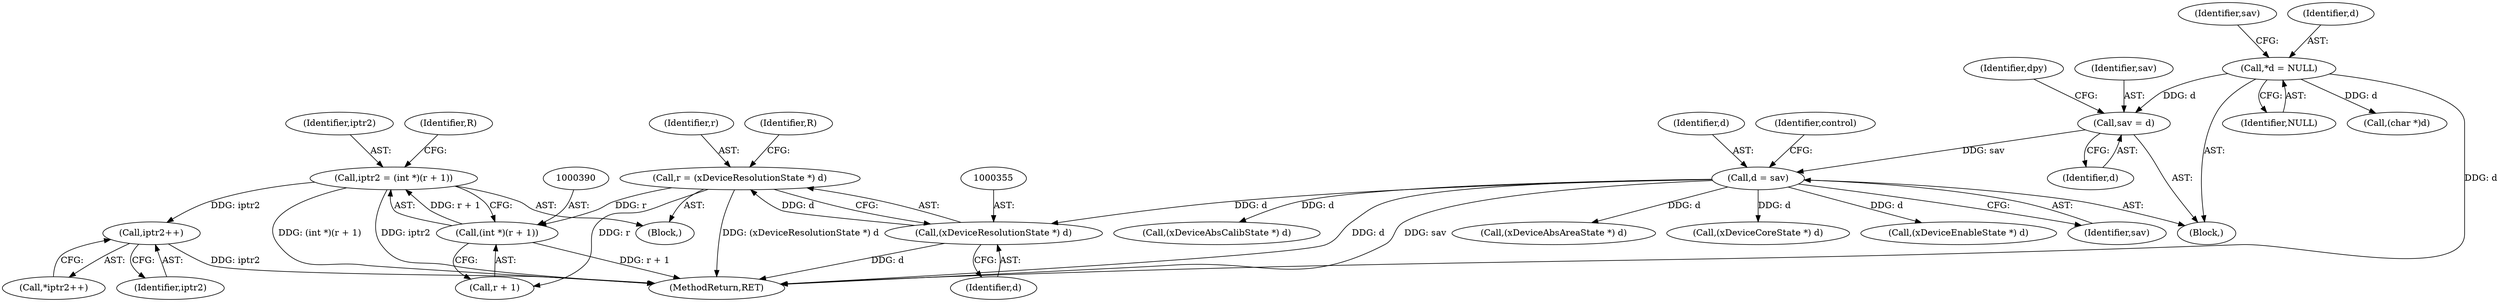digraph "0_libXi_19a9cd607de73947fcfb104682f203ffe4e1f4e5_0@pointer" {
"1000437" [label="(Call,iptr2++)"];
"1000387" [label="(Call,iptr2 = (int *)(r + 1))"];
"1000389" [label="(Call,(int *)(r + 1))"];
"1000352" [label="(Call,r = (xDeviceResolutionState *) d)"];
"1000354" [label="(Call,(xDeviceResolutionState *) d)"];
"1000339" [label="(Call,d = sav)"];
"1000221" [label="(Call,sav = d)"];
"1000115" [label="(Call,*d = NULL)"];
"1000438" [label="(Identifier,iptr2)"];
"1000340" [label="(Identifier,d)"];
"1000387" [label="(Call,iptr2 = (int *)(r + 1))"];
"1000117" [label="(Identifier,NULL)"];
"1000527" [label="(Call,(xDeviceAbsAreaState *) d)"];
"1000346" [label="(Block,)"];
"1000120" [label="(Identifier,sav)"];
"1000226" [label="(Call,(char *)d)"];
"1000225" [label="(Identifier,dpy)"];
"1000389" [label="(Call,(int *)(r + 1))"];
"1000354" [label="(Call,(xDeviceResolutionState *) d)"];
"1000353" [label="(Identifier,r)"];
"1000437" [label="(Call,iptr2++)"];
"1000595" [label="(Call,(xDeviceCoreState *) d)"];
"1000358" [label="(Identifier,R)"];
"1000635" [label="(Call,(xDeviceEnableState *) d)"];
"1000388" [label="(Identifier,iptr2)"];
"1000116" [label="(Identifier,d)"];
"1000436" [label="(Call,*iptr2++)"];
"1000352" [label="(Call,r = (xDeviceResolutionState *) d)"];
"1000396" [label="(Identifier,R)"];
"1000356" [label="(Identifier,d)"];
"1000222" [label="(Identifier,sav)"];
"1000221" [label="(Call,sav = d)"];
"1000341" [label="(Identifier,sav)"];
"1000115" [label="(Call,*d = NULL)"];
"1000343" [label="(Identifier,control)"];
"1000445" [label="(Call,(xDeviceAbsCalibState *) d)"];
"1000105" [label="(Block,)"];
"1000665" [label="(MethodReturn,RET)"];
"1000223" [label="(Identifier,d)"];
"1000391" [label="(Call,r + 1)"];
"1000339" [label="(Call,d = sav)"];
"1000437" -> "1000436"  [label="AST: "];
"1000437" -> "1000438"  [label="CFG: "];
"1000438" -> "1000437"  [label="AST: "];
"1000436" -> "1000437"  [label="CFG: "];
"1000437" -> "1000665"  [label="DDG: iptr2"];
"1000387" -> "1000437"  [label="DDG: iptr2"];
"1000387" -> "1000346"  [label="AST: "];
"1000387" -> "1000389"  [label="CFG: "];
"1000388" -> "1000387"  [label="AST: "];
"1000389" -> "1000387"  [label="AST: "];
"1000396" -> "1000387"  [label="CFG: "];
"1000387" -> "1000665"  [label="DDG: (int *)(r + 1)"];
"1000387" -> "1000665"  [label="DDG: iptr2"];
"1000389" -> "1000387"  [label="DDG: r + 1"];
"1000389" -> "1000391"  [label="CFG: "];
"1000390" -> "1000389"  [label="AST: "];
"1000391" -> "1000389"  [label="AST: "];
"1000389" -> "1000665"  [label="DDG: r + 1"];
"1000352" -> "1000389"  [label="DDG: r"];
"1000352" -> "1000346"  [label="AST: "];
"1000352" -> "1000354"  [label="CFG: "];
"1000353" -> "1000352"  [label="AST: "];
"1000354" -> "1000352"  [label="AST: "];
"1000358" -> "1000352"  [label="CFG: "];
"1000352" -> "1000665"  [label="DDG: (xDeviceResolutionState *) d"];
"1000354" -> "1000352"  [label="DDG: d"];
"1000352" -> "1000391"  [label="DDG: r"];
"1000354" -> "1000356"  [label="CFG: "];
"1000355" -> "1000354"  [label="AST: "];
"1000356" -> "1000354"  [label="AST: "];
"1000354" -> "1000665"  [label="DDG: d"];
"1000339" -> "1000354"  [label="DDG: d"];
"1000339" -> "1000105"  [label="AST: "];
"1000339" -> "1000341"  [label="CFG: "];
"1000340" -> "1000339"  [label="AST: "];
"1000341" -> "1000339"  [label="AST: "];
"1000343" -> "1000339"  [label="CFG: "];
"1000339" -> "1000665"  [label="DDG: d"];
"1000339" -> "1000665"  [label="DDG: sav"];
"1000221" -> "1000339"  [label="DDG: sav"];
"1000339" -> "1000445"  [label="DDG: d"];
"1000339" -> "1000527"  [label="DDG: d"];
"1000339" -> "1000595"  [label="DDG: d"];
"1000339" -> "1000635"  [label="DDG: d"];
"1000221" -> "1000105"  [label="AST: "];
"1000221" -> "1000223"  [label="CFG: "];
"1000222" -> "1000221"  [label="AST: "];
"1000223" -> "1000221"  [label="AST: "];
"1000225" -> "1000221"  [label="CFG: "];
"1000115" -> "1000221"  [label="DDG: d"];
"1000115" -> "1000105"  [label="AST: "];
"1000115" -> "1000117"  [label="CFG: "];
"1000116" -> "1000115"  [label="AST: "];
"1000117" -> "1000115"  [label="AST: "];
"1000120" -> "1000115"  [label="CFG: "];
"1000115" -> "1000665"  [label="DDG: d"];
"1000115" -> "1000226"  [label="DDG: d"];
}
